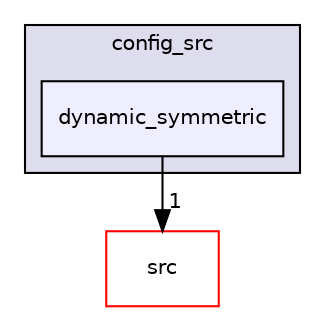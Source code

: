 digraph "/home/adcroft/GitHub/workspace/Gaea-stats-MOM6-examples/MOM6-examples/src/MOM6/config_src/dynamic_symmetric" {
  compound=true
  node [ fontsize="10", fontname="Helvetica"];
  edge [ labelfontsize="10", labelfontname="Helvetica"];
  subgraph clusterdir_bbbeac63f53ec5ea699fa4cbaa8c4afb {
    graph [ bgcolor="#ddddee", pencolor="black", label="config_src" fontname="Helvetica", fontsize="10", URL="dir_bbbeac63f53ec5ea699fa4cbaa8c4afb.html"]
  dir_67fed18fa7f74247fef50848ceb46cee [shape=box, label="dynamic_symmetric", style="filled", fillcolor="#eeeeff", pencolor="black", URL="dir_67fed18fa7f74247fef50848ceb46cee.html"];
  }
  dir_68267d1309a1af8e8297ef4c3efbcdba [shape=box label="src" fillcolor="white" style="filled" color="red" URL="dir_68267d1309a1af8e8297ef4c3efbcdba.html"];
  dir_67fed18fa7f74247fef50848ceb46cee->dir_68267d1309a1af8e8297ef4c3efbcdba [headlabel="1", labeldistance=1.5 headhref="dir_000002_000004.html"];
}
